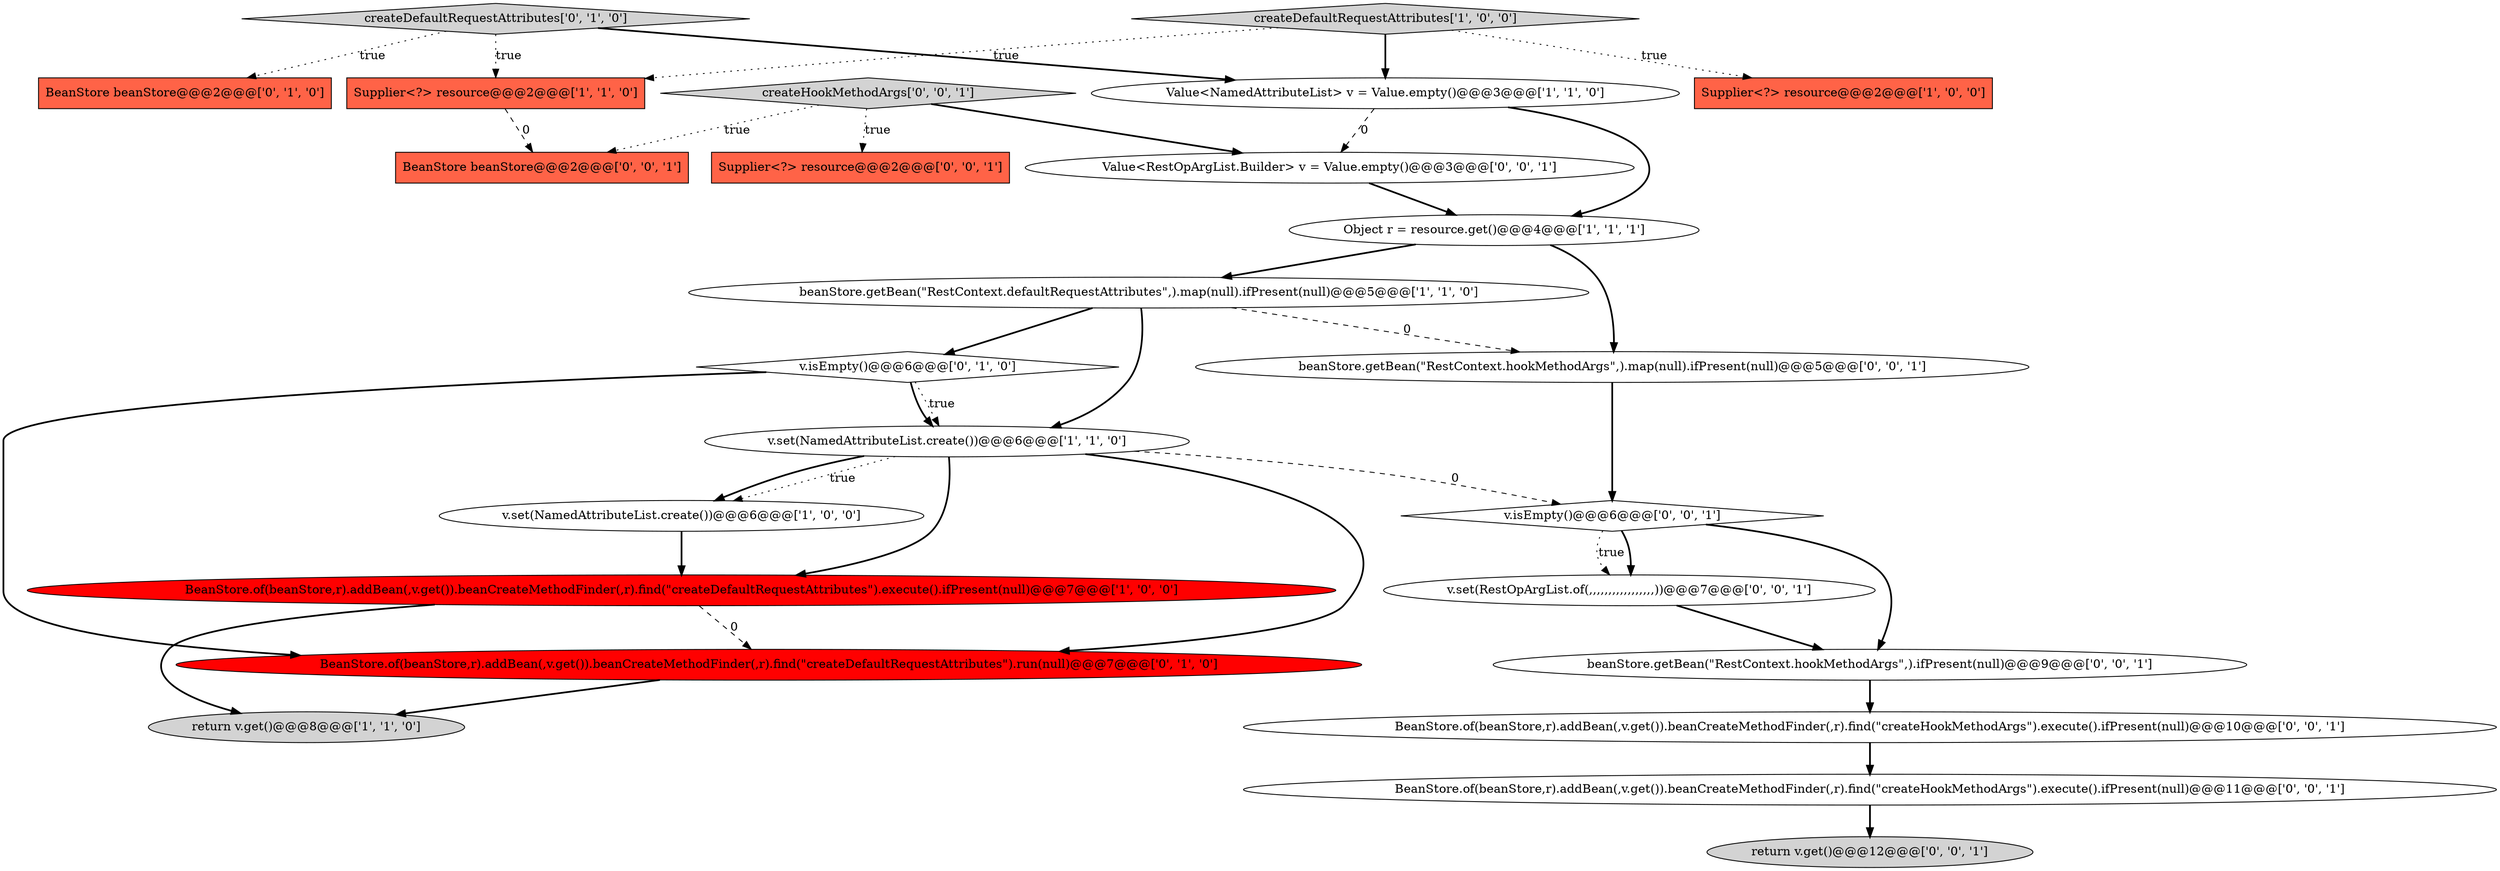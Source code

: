 digraph {
15 [style = filled, label = "BeanStore.of(beanStore,r).addBean(,v.get()).beanCreateMethodFinder(,r).find(\"createHookMethodArgs\").execute().ifPresent(null)@@@11@@@['0', '0', '1']", fillcolor = white, shape = ellipse image = "AAA0AAABBB3BBB"];
5 [style = filled, label = "BeanStore.of(beanStore,r).addBean(,v.get()).beanCreateMethodFinder(,r).find(\"createDefaultRequestAttributes\").execute().ifPresent(null)@@@7@@@['1', '0', '0']", fillcolor = red, shape = ellipse image = "AAA1AAABBB1BBB"];
12 [style = filled, label = "createDefaultRequestAttributes['0', '1', '0']", fillcolor = lightgray, shape = diamond image = "AAA0AAABBB2BBB"];
8 [style = filled, label = "beanStore.getBean(\"RestContext.defaultRequestAttributes\",).map(null).ifPresent(null)@@@5@@@['1', '1', '0']", fillcolor = white, shape = ellipse image = "AAA0AAABBB1BBB"];
16 [style = filled, label = "beanStore.getBean(\"RestContext.hookMethodArgs\",).map(null).ifPresent(null)@@@5@@@['0', '0', '1']", fillcolor = white, shape = ellipse image = "AAA0AAABBB3BBB"];
23 [style = filled, label = "BeanStore beanStore@@@2@@@['0', '0', '1']", fillcolor = tomato, shape = box image = "AAA0AAABBB3BBB"];
18 [style = filled, label = "v.set(RestOpArgList.of(,,,,,,,,,,,,,,,,,))@@@7@@@['0', '0', '1']", fillcolor = white, shape = ellipse image = "AAA0AAABBB3BBB"];
19 [style = filled, label = "v.isEmpty()@@@6@@@['0', '0', '1']", fillcolor = white, shape = diamond image = "AAA0AAABBB3BBB"];
10 [style = filled, label = "BeanStore beanStore@@@2@@@['0', '1', '0']", fillcolor = tomato, shape = box image = "AAA0AAABBB2BBB"];
13 [style = filled, label = "BeanStore.of(beanStore,r).addBean(,v.get()).beanCreateMethodFinder(,r).find(\"createDefaultRequestAttributes\").run(null)@@@7@@@['0', '1', '0']", fillcolor = red, shape = ellipse image = "AAA1AAABBB2BBB"];
20 [style = filled, label = "beanStore.getBean(\"RestContext.hookMethodArgs\",).ifPresent(null)@@@9@@@['0', '0', '1']", fillcolor = white, shape = ellipse image = "AAA0AAABBB3BBB"];
14 [style = filled, label = "createHookMethodArgs['0', '0', '1']", fillcolor = lightgray, shape = diamond image = "AAA0AAABBB3BBB"];
24 [style = filled, label = "Value<RestOpArgList.Builder> v = Value.empty()@@@3@@@['0', '0', '1']", fillcolor = white, shape = ellipse image = "AAA0AAABBB3BBB"];
6 [style = filled, label = "createDefaultRequestAttributes['1', '0', '0']", fillcolor = lightgray, shape = diamond image = "AAA0AAABBB1BBB"];
3 [style = filled, label = "Supplier<?> resource@@@2@@@['1', '1', '0']", fillcolor = tomato, shape = box image = "AAA0AAABBB1BBB"];
4 [style = filled, label = "Object r = resource.get()@@@4@@@['1', '1', '1']", fillcolor = white, shape = ellipse image = "AAA0AAABBB1BBB"];
0 [style = filled, label = "return v.get()@@@8@@@['1', '1', '0']", fillcolor = lightgray, shape = ellipse image = "AAA0AAABBB1BBB"];
9 [style = filled, label = "v.set(NamedAttributeList.create())@@@6@@@['1', '1', '0']", fillcolor = white, shape = ellipse image = "AAA0AAABBB1BBB"];
7 [style = filled, label = "Value<NamedAttributeList> v = Value.empty()@@@3@@@['1', '1', '0']", fillcolor = white, shape = ellipse image = "AAA0AAABBB1BBB"];
11 [style = filled, label = "v.isEmpty()@@@6@@@['0', '1', '0']", fillcolor = white, shape = diamond image = "AAA0AAABBB2BBB"];
17 [style = filled, label = "Supplier<?> resource@@@2@@@['0', '0', '1']", fillcolor = tomato, shape = box image = "AAA0AAABBB3BBB"];
1 [style = filled, label = "v.set(NamedAttributeList.create())@@@6@@@['1', '0', '0']", fillcolor = white, shape = ellipse image = "AAA0AAABBB1BBB"];
2 [style = filled, label = "Supplier<?> resource@@@2@@@['1', '0', '0']", fillcolor = tomato, shape = box image = "AAA0AAABBB1BBB"];
21 [style = filled, label = "BeanStore.of(beanStore,r).addBean(,v.get()).beanCreateMethodFinder(,r).find(\"createHookMethodArgs\").execute().ifPresent(null)@@@10@@@['0', '0', '1']", fillcolor = white, shape = ellipse image = "AAA0AAABBB3BBB"];
22 [style = filled, label = "return v.get()@@@12@@@['0', '0', '1']", fillcolor = lightgray, shape = ellipse image = "AAA0AAABBB3BBB"];
1->5 [style = bold, label=""];
5->13 [style = dashed, label="0"];
14->24 [style = bold, label=""];
12->3 [style = dotted, label="true"];
8->16 [style = dashed, label="0"];
19->18 [style = bold, label=""];
19->20 [style = bold, label=""];
21->15 [style = bold, label=""];
19->18 [style = dotted, label="true"];
14->23 [style = dotted, label="true"];
11->9 [style = dotted, label="true"];
7->4 [style = bold, label=""];
16->19 [style = bold, label=""];
11->9 [style = bold, label=""];
12->7 [style = bold, label=""];
15->22 [style = bold, label=""];
20->21 [style = bold, label=""];
9->19 [style = dashed, label="0"];
3->23 [style = dashed, label="0"];
14->17 [style = dotted, label="true"];
18->20 [style = bold, label=""];
24->4 [style = bold, label=""];
6->2 [style = dotted, label="true"];
12->10 [style = dotted, label="true"];
5->0 [style = bold, label=""];
7->24 [style = dashed, label="0"];
11->13 [style = bold, label=""];
8->9 [style = bold, label=""];
9->1 [style = dotted, label="true"];
9->5 [style = bold, label=""];
4->8 [style = bold, label=""];
9->1 [style = bold, label=""];
6->7 [style = bold, label=""];
6->3 [style = dotted, label="true"];
8->11 [style = bold, label=""];
4->16 [style = bold, label=""];
13->0 [style = bold, label=""];
9->13 [style = bold, label=""];
}
